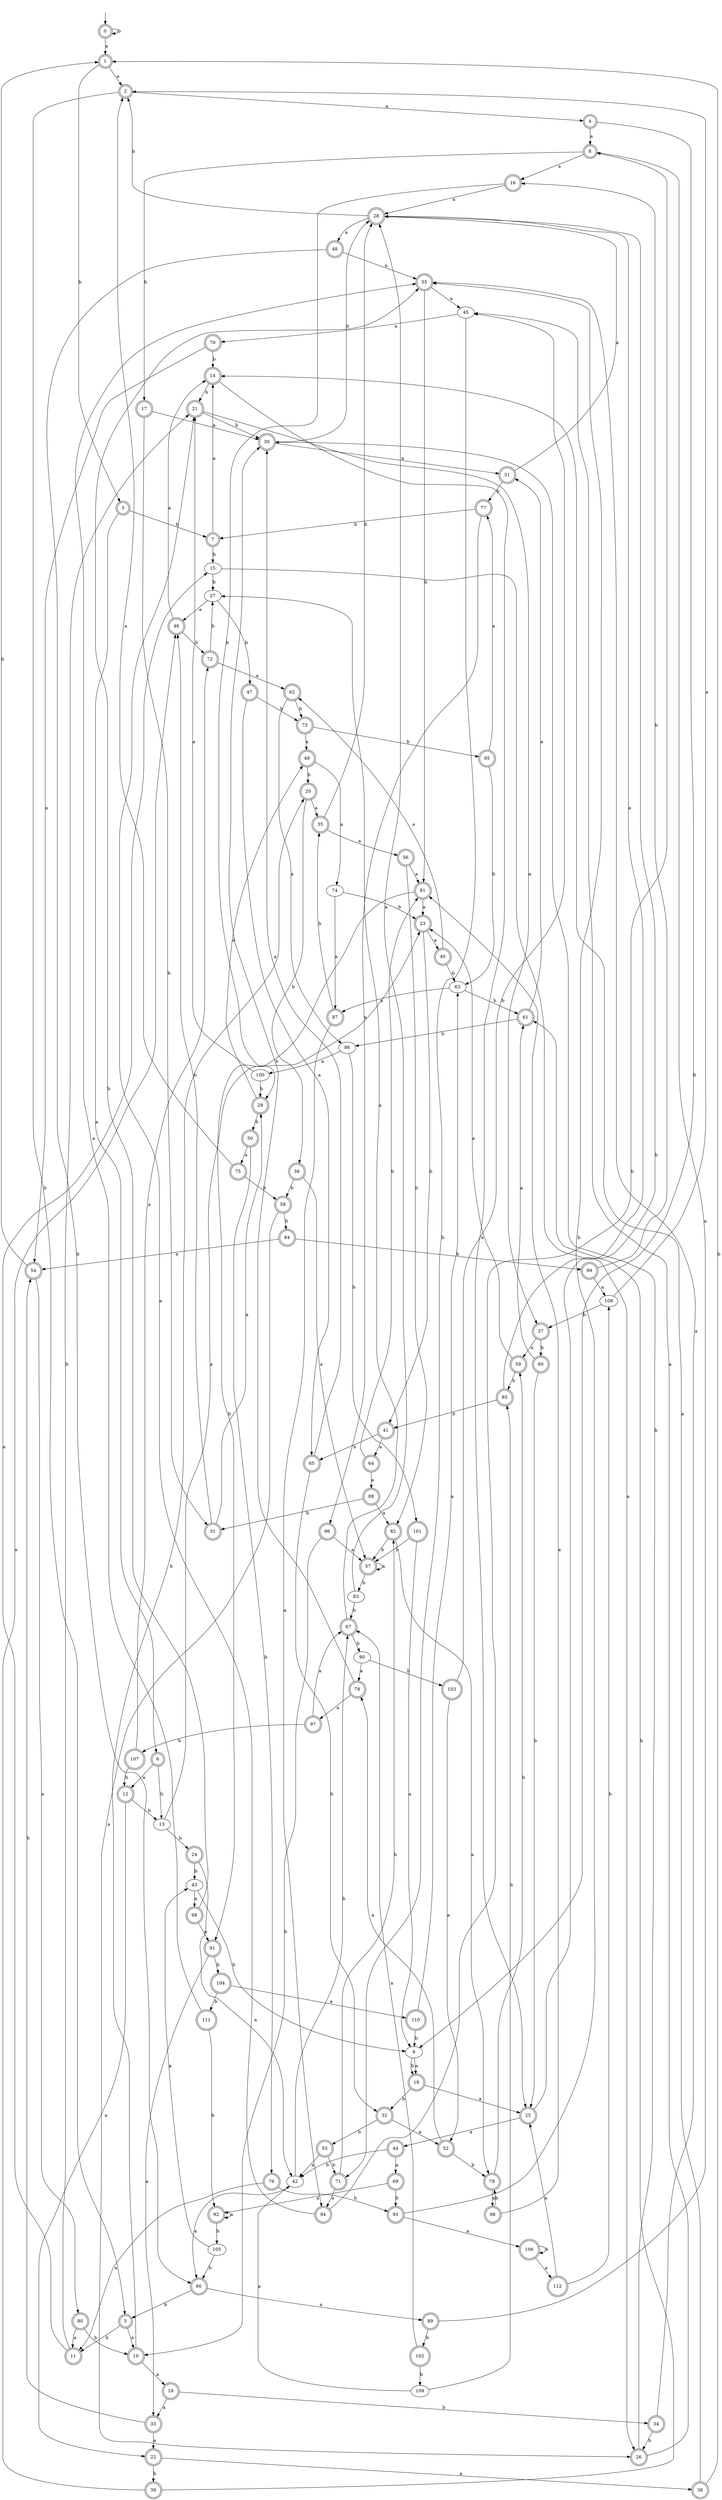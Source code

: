 digraph RandomDFA {
  __start0 [label="", shape=none];
  __start0 -> 0 [label=""];
  0 [shape=circle] [shape=doublecircle]
  0 -> 1 [label="a"]
  0 -> 0 [label="b"]
  1 [shape=doublecircle]
  1 -> 2 [label="a"]
  1 -> 3 [label="b"]
  2 [shape=doublecircle]
  2 -> 4 [label="a"]
  2 -> 5 [label="b"]
  3 [shape=doublecircle]
  3 -> 6 [label="a"]
  3 -> 7 [label="b"]
  4 [shape=doublecircle]
  4 -> 8 [label="a"]
  4 -> 9 [label="b"]
  5 [shape=doublecircle]
  5 -> 10 [label="a"]
  5 -> 11 [label="b"]
  6 [shape=doublecircle]
  6 -> 12 [label="a"]
  6 -> 13 [label="b"]
  7 [shape=doublecircle]
  7 -> 14 [label="a"]
  7 -> 15 [label="b"]
  8 [shape=doublecircle]
  8 -> 16 [label="a"]
  8 -> 17 [label="b"]
  9
  9 -> 18 [label="a"]
  9 -> 18 [label="b"]
  10 [shape=doublecircle]
  10 -> 19 [label="a"]
  10 -> 20 [label="b"]
  11 [shape=doublecircle]
  11 -> 15 [label="a"]
  11 -> 21 [label="b"]
  12 [shape=doublecircle]
  12 -> 22 [label="a"]
  12 -> 13 [label="b"]
  13
  13 -> 23 [label="a"]
  13 -> 24 [label="b"]
  14 [shape=doublecircle]
  14 -> 25 [label="a"]
  14 -> 21 [label="b"]
  15
  15 -> 26 [label="a"]
  15 -> 27 [label="b"]
  16 [shape=doublecircle]
  16 -> 28 [label="a"]
  16 -> 29 [label="b"]
  17 [shape=doublecircle]
  17 -> 30 [label="a"]
  17 -> 31 [label="b"]
  18 [shape=doublecircle]
  18 -> 25 [label="a"]
  18 -> 32 [label="b"]
  19 [shape=doublecircle]
  19 -> 33 [label="a"]
  19 -> 34 [label="b"]
  20 [shape=doublecircle]
  20 -> 35 [label="a"]
  20 -> 36 [label="b"]
  21 [shape=doublecircle]
  21 -> 37 [label="a"]
  21 -> 30 [label="b"]
  22 [shape=doublecircle]
  22 -> 38 [label="a"]
  22 -> 39 [label="b"]
  23 [shape=doublecircle]
  23 -> 40 [label="a"]
  23 -> 41 [label="b"]
  24 [shape=doublecircle]
  24 -> 42 [label="a"]
  24 -> 43 [label="b"]
  25 [shape=doublecircle]
  25 -> 44 [label="a"]
  25 -> 28 [label="b"]
  26 [shape=doublecircle]
  26 -> 45 [label="a"]
  26 -> 30 [label="b"]
  27
  27 -> 46 [label="a"]
  27 -> 47 [label="b"]
  28 [shape=doublecircle]
  28 -> 48 [label="a"]
  28 -> 2 [label="b"]
  29 [shape=doublecircle]
  29 -> 49 [label="a"]
  29 -> 50 [label="b"]
  30 [shape=doublecircle]
  30 -> 51 [label="a"]
  30 -> 28 [label="b"]
  31 [shape=doublecircle]
  31 -> 29 [label="a"]
  31 -> 46 [label="b"]
  32 [shape=doublecircle]
  32 -> 52 [label="a"]
  32 -> 53 [label="b"]
  33 [shape=doublecircle]
  33 -> 22 [label="a"]
  33 -> 54 [label="b"]
  34 [shape=doublecircle]
  34 -> 55 [label="a"]
  34 -> 26 [label="b"]
  35 [shape=doublecircle]
  35 -> 56 [label="a"]
  35 -> 28 [label="b"]
  36 [shape=doublecircle]
  36 -> 57 [label="a"]
  36 -> 58 [label="b"]
  37 [shape=doublecircle]
  37 -> 59 [label="a"]
  37 -> 60 [label="b"]
  38 [shape=doublecircle]
  38 -> 14 [label="a"]
  38 -> 1 [label="b"]
  39 [shape=doublecircle]
  39 -> 46 [label="a"]
  39 -> 61 [label="b"]
  40 [shape=doublecircle]
  40 -> 62 [label="a"]
  40 -> 63 [label="b"]
  41 [shape=doublecircle]
  41 -> 64 [label="a"]
  41 -> 65 [label="b"]
  42
  42 -> 66 [label="a"]
  42 -> 67 [label="b"]
  43
  43 -> 68 [label="a"]
  43 -> 9 [label="b"]
  44 [shape=doublecircle]
  44 -> 69 [label="a"]
  44 -> 42 [label="b"]
  45
  45 -> 70 [label="a"]
  45 -> 71 [label="b"]
  46 [shape=doublecircle]
  46 -> 14 [label="a"]
  46 -> 72 [label="b"]
  47 [shape=doublecircle]
  47 -> 65 [label="a"]
  47 -> 73 [label="b"]
  48 [shape=doublecircle]
  48 -> 55 [label="a"]
  48 -> 66 [label="b"]
  49 [shape=doublecircle]
  49 -> 74 [label="a"]
  49 -> 20 [label="b"]
  50 [shape=doublecircle]
  50 -> 75 [label="a"]
  50 -> 76 [label="b"]
  51 [shape=doublecircle]
  51 -> 28 [label="a"]
  51 -> 77 [label="b"]
  52 [shape=doublecircle]
  52 -> 78 [label="a"]
  52 -> 79 [label="b"]
  53 [shape=doublecircle]
  53 -> 42 [label="a"]
  53 -> 71 [label="b"]
  54 [shape=doublecircle]
  54 -> 80 [label="a"]
  54 -> 1 [label="b"]
  55 [shape=doublecircle]
  55 -> 45 [label="a"]
  55 -> 81 [label="b"]
  56 [shape=doublecircle]
  56 -> 81 [label="a"]
  56 -> 82 [label="b"]
  57 [shape=doublecircle]
  57 -> 57 [label="a"]
  57 -> 83 [label="b"]
  58 [shape=doublecircle]
  58 -> 26 [label="a"]
  58 -> 84 [label="b"]
  59 [shape=doublecircle]
  59 -> 23 [label="a"]
  59 -> 85 [label="b"]
  60 [shape=doublecircle]
  60 -> 61 [label="a"]
  60 -> 25 [label="b"]
  61 [shape=doublecircle]
  61 -> 51 [label="a"]
  61 -> 86 [label="b"]
  62 [shape=doublecircle]
  62 -> 86 [label="a"]
  62 -> 73 [label="b"]
  63
  63 -> 87 [label="a"]
  63 -> 61 [label="b"]
  64 [shape=doublecircle]
  64 -> 88 [label="a"]
  64 -> 81 [label="b"]
  65 [shape=doublecircle]
  65 -> 30 [label="a"]
  65 -> 32 [label="b"]
  66 [shape=doublecircle]
  66 -> 89 [label="a"]
  66 -> 5 [label="b"]
  67 [shape=doublecircle]
  67 -> 27 [label="a"]
  67 -> 90 [label="b"]
  68 [shape=doublecircle]
  68 -> 91 [label="a"]
  68 -> 55 [label="b"]
  69 [shape=doublecircle]
  69 -> 92 [label="a"]
  69 -> 93 [label="b"]
  70 [shape=doublecircle]
  70 -> 54 [label="a"]
  70 -> 14 [label="b"]
  71 [shape=doublecircle]
  71 -> 94 [label="a"]
  71 -> 82 [label="b"]
  72 [shape=doublecircle]
  72 -> 62 [label="a"]
  72 -> 27 [label="b"]
  73 [shape=doublecircle]
  73 -> 49 [label="a"]
  73 -> 95 [label="b"]
  74
  74 -> 87 [label="a"]
  74 -> 23 [label="b"]
  75 [shape=doublecircle]
  75 -> 2 [label="a"]
  75 -> 58 [label="b"]
  76 [shape=doublecircle]
  76 -> 11 [label="a"]
  76 -> 93 [label="b"]
  77 [shape=doublecircle]
  77 -> 96 [label="a"]
  77 -> 7 [label="b"]
  78 [shape=doublecircle]
  78 -> 97 [label="a"]
  78 -> 30 [label="b"]
  79 [shape=doublecircle]
  79 -> 98 [label="a"]
  79 -> 59 [label="b"]
  80 [shape=doublecircle]
  80 -> 11 [label="a"]
  80 -> 10 [label="b"]
  81 [shape=doublecircle]
  81 -> 23 [label="a"]
  81 -> 91 [label="b"]
  82 [shape=doublecircle]
  82 -> 79 [label="a"]
  82 -> 57 [label="b"]
  83
  83 -> 28 [label="a"]
  83 -> 67 [label="b"]
  84 [shape=doublecircle]
  84 -> 54 [label="a"]
  84 -> 99 [label="b"]
  85 [shape=doublecircle]
  85 -> 28 [label="a"]
  85 -> 41 [label="b"]
  86
  86 -> 100 [label="a"]
  86 -> 101 [label="b"]
  87 [shape=doublecircle]
  87 -> 94 [label="a"]
  87 -> 35 [label="b"]
  88 [shape=doublecircle]
  88 -> 82 [label="a"]
  88 -> 31 [label="b"]
  89 [shape=doublecircle]
  89 -> 8 [label="a"]
  89 -> 102 [label="b"]
  90
  90 -> 78 [label="a"]
  90 -> 103 [label="b"]
  91 [shape=doublecircle]
  91 -> 33 [label="a"]
  91 -> 104 [label="b"]
  92 [shape=doublecircle]
  92 -> 92 [label="a"]
  92 -> 105 [label="b"]
  93 [shape=doublecircle]
  93 -> 106 [label="a"]
  93 -> 55 [label="b"]
  94 [shape=doublecircle]
  94 -> 21 [label="a"]
  94 -> 8 [label="b"]
  95 [shape=doublecircle]
  95 -> 77 [label="a"]
  95 -> 63 [label="b"]
  96 [shape=doublecircle]
  96 -> 57 [label="a"]
  96 -> 10 [label="b"]
  97 [shape=doublecircle]
  97 -> 67 [label="a"]
  97 -> 107 [label="b"]
  98 [shape=doublecircle]
  98 -> 81 [label="a"]
  98 -> 79 [label="b"]
  99 [shape=doublecircle]
  99 -> 108 [label="a"]
  99 -> 16 [label="b"]
  100
  100 -> 21 [label="a"]
  100 -> 29 [label="b"]
  101 [shape=doublecircle]
  101 -> 9 [label="a"]
  101 -> 57 [label="b"]
  102 [shape=doublecircle]
  102 -> 67 [label="a"]
  102 -> 109 [label="b"]
  103 [shape=doublecircle]
  103 -> 52 [label="a"]
  103 -> 45 [label="b"]
  104 [shape=doublecircle]
  104 -> 110 [label="a"]
  104 -> 111 [label="b"]
  105
  105 -> 43 [label="a"]
  105 -> 66 [label="b"]
  106 [shape=doublecircle]
  106 -> 112 [label="a"]
  106 -> 106 [label="b"]
  107 [shape=doublecircle]
  107 -> 72 [label="a"]
  107 -> 12 [label="b"]
  108
  108 -> 2 [label="a"]
  108 -> 37 [label="b"]
  109
  109 -> 42 [label="a"]
  109 -> 85 [label="b"]
  110 [shape=doublecircle]
  110 -> 63 [label="a"]
  110 -> 9 [label="b"]
  111 [shape=doublecircle]
  111 -> 55 [label="a"]
  111 -> 92 [label="b"]
  112 [shape=doublecircle]
  112 -> 25 [label="a"]
  112 -> 108 [label="b"]
}
